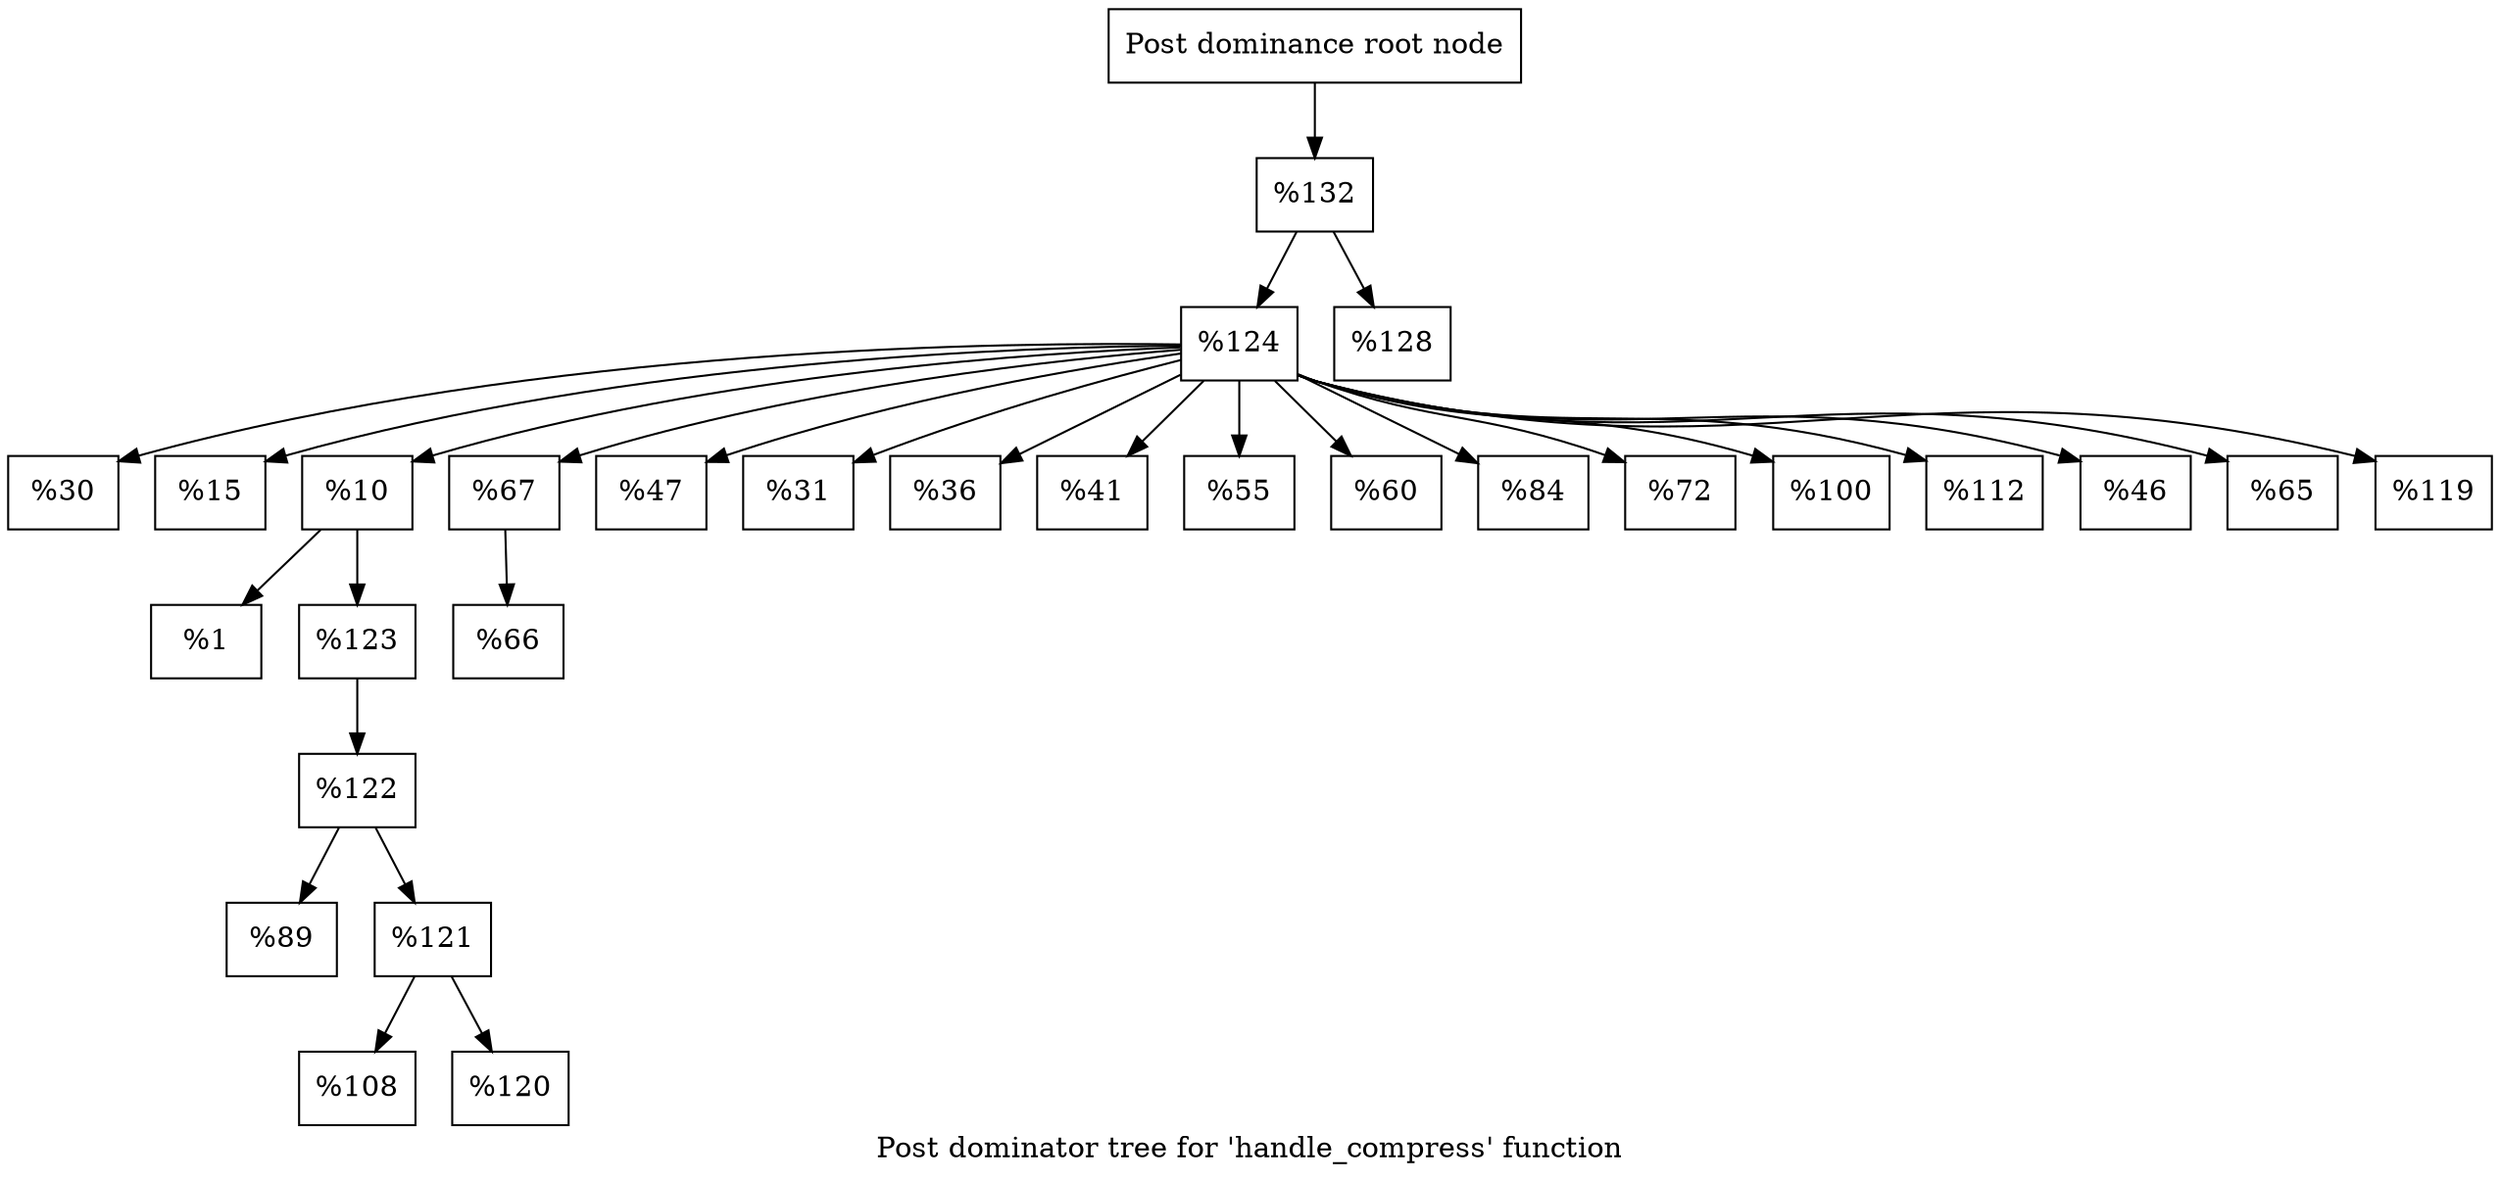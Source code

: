 digraph "Post dominator tree for 'handle_compress' function" {
	label="Post dominator tree for 'handle_compress' function";

	Node0x12b98c0 [shape=record,label="{Post dominance root node}"];
	Node0x12b98c0 -> Node0x1329060;
	Node0x1329060 [shape=record,label="{%132}"];
	Node0x1329060 -> Node0x12a9740;
	Node0x1329060 -> Node0x1358b40;
	Node0x12a9740 [shape=record,label="{%124}"];
	Node0x12a9740 -> Node0x134d670;
	Node0x12a9740 -> Node0x124efc0;
	Node0x12a9740 -> Node0x1017fe0;
	Node0x12a9740 -> Node0x12adc20;
	Node0x12a9740 -> Node0x1347fb0;
	Node0x12a9740 -> Node0x129dfd0;
	Node0x12a9740 -> Node0x1286050;
	Node0x12a9740 -> Node0x10dd630;
	Node0x12a9740 -> Node0x1331140;
	Node0x12a9740 -> Node0x12423b0;
	Node0x12a9740 -> Node0x12b9a50;
	Node0x12a9740 -> Node0x12a5a80;
	Node0x12a9740 -> Node0x12a1ac0;
	Node0x12a9740 -> Node0x132e7b0;
	Node0x12a9740 -> Node0x106a7c0;
	Node0x12a9740 -> Node0x10d35e0;
	Node0x12a9740 -> Node0x1267d00;
	Node0x134d670 [shape=record,label="{%30}"];
	Node0x124efc0 [shape=record,label="{%15}"];
	Node0x1017fe0 [shape=record,label="{%10}"];
	Node0x1017fe0 -> Node0x12a2930;
	Node0x1017fe0 -> Node0x132bad0;
	Node0x12a2930 [shape=record,label="{%1}"];
	Node0x132bad0 [shape=record,label="{%123}"];
	Node0x132bad0 -> Node0x1335cd0;
	Node0x1335cd0 [shape=record,label="{%122}"];
	Node0x1335cd0 -> Node0x12a9870;
	Node0x1335cd0 -> Node0x11e4950;
	Node0x12a9870 [shape=record,label="{%89}"];
	Node0x11e4950 [shape=record,label="{%121}"];
	Node0x11e4950 -> Node0x12b4a40;
	Node0x11e4950 -> Node0x1284180;
	Node0x12b4a40 [shape=record,label="{%108}"];
	Node0x1284180 [shape=record,label="{%120}"];
	Node0x12adc20 [shape=record,label="{%67}"];
	Node0x12adc20 -> Node0x12ac980;
	Node0x12ac980 [shape=record,label="{%66}"];
	Node0x1347fb0 [shape=record,label="{%47}"];
	Node0x129dfd0 [shape=record,label="{%31}"];
	Node0x1286050 [shape=record,label="{%36}"];
	Node0x10dd630 [shape=record,label="{%41}"];
	Node0x1331140 [shape=record,label="{%55}"];
	Node0x12423b0 [shape=record,label="{%60}"];
	Node0x12b9a50 [shape=record,label="{%84}"];
	Node0x12a5a80 [shape=record,label="{%72}"];
	Node0x12a1ac0 [shape=record,label="{%100}"];
	Node0x132e7b0 [shape=record,label="{%112}"];
	Node0x106a7c0 [shape=record,label="{%46}"];
	Node0x10d35e0 [shape=record,label="{%65}"];
	Node0x1267d00 [shape=record,label="{%119}"];
	Node0x1358b40 [shape=record,label="{%128}"];
}
